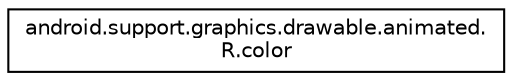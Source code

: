 digraph "Graphical Class Hierarchy"
{
 // INTERACTIVE_SVG=YES
 // LATEX_PDF_SIZE
  edge [fontname="Helvetica",fontsize="10",labelfontname="Helvetica",labelfontsize="10"];
  node [fontname="Helvetica",fontsize="10",shape=record];
  rankdir="LR";
  Node0 [label="android.support.graphics.drawable.animated.\lR.color",height=0.2,width=0.4,color="black", fillcolor="white", style="filled",URL="$classandroid_1_1support_1_1graphics_1_1drawable_1_1animated_1_1_r_1_1color.html",tooltip=" "];
}
